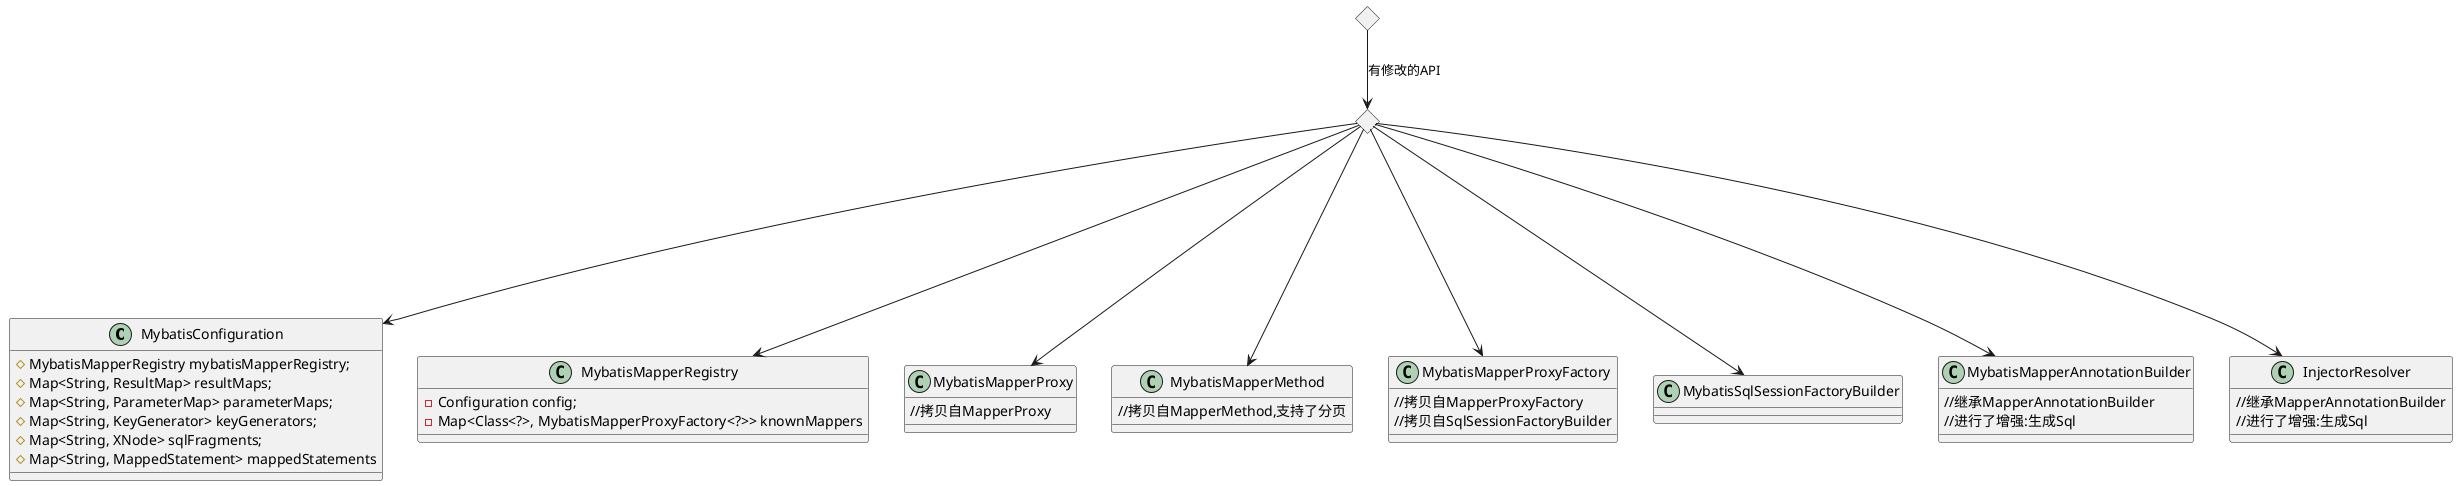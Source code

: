 
@startuml
'https://plantuml.com/class-diagram

<>rt

<>mod
rt --> mod: 有修改的API

mod ----> MybatisConfiguration
class MybatisConfiguration{
    # MybatisMapperRegistry mybatisMapperRegistry;
    # Map<String, ResultMap> resultMaps;
    # Map<String, ParameterMap> parameterMaps;
    # Map<String, KeyGenerator> keyGenerators;
    # Map<String, XNode> sqlFragments;
    # Map<String, MappedStatement> mappedStatements
}

mod ----> MybatisMapperRegistry
class MybatisMapperRegistry {
    - Configuration config;
    - Map<Class<?>, MybatisMapperProxyFactory<?>> knownMappers
}

mod ----> MybatisMapperProxy
class MybatisMapperProxy{
    //拷贝自MapperProxy
}

mod ----> MybatisMapperMethod
class MybatisMapperMethod{
    //拷贝自MapperMethod,支持了分页
}

mod ----> MybatisMapperProxyFactory
class MybatisMapperProxyFactory{
    //拷贝自MapperProxyFactory
}
mod ----> MybatisSqlSessionFactoryBuilder
class MybatisMapperProxyFactory{
    //拷贝自SqlSessionFactoryBuilder
}
mod ----> MybatisMapperAnnotationBuilder
class MybatisMapperAnnotationBuilder{
    //继承MapperAnnotationBuilder
    //进行了增强:生成Sql
}
mod ----> InjectorResolver
class InjectorResolver{
    //继承MapperAnnotationBuilder
    //进行了增强:生成Sql
}

@enduml